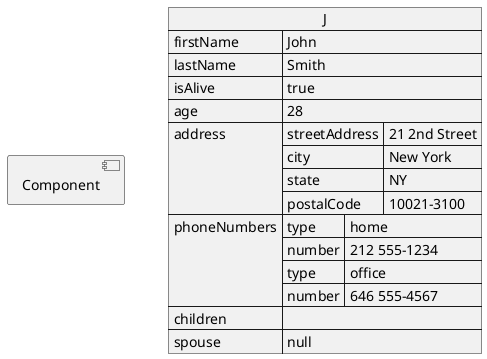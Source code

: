 @startuml

allowmixing

component Component

json J {
    "firstName": "John",
    "lastName": "Smith",
    "isAlive": true,
    "age": 28,
    "address": {
        "streetAddress": "21 2nd Street",
        "city": "New York",
        "state": "NY",
        "postalCode": "10021-3100"
    },
    "phoneNumbers": [
        {
        "type": "home",
        "number": "212 555-1234"
        },
        {
        "type": "office",
        "number": "646 555-4567"
        }
    ],
    "children": [],
    "spouse": null

}

@enduml